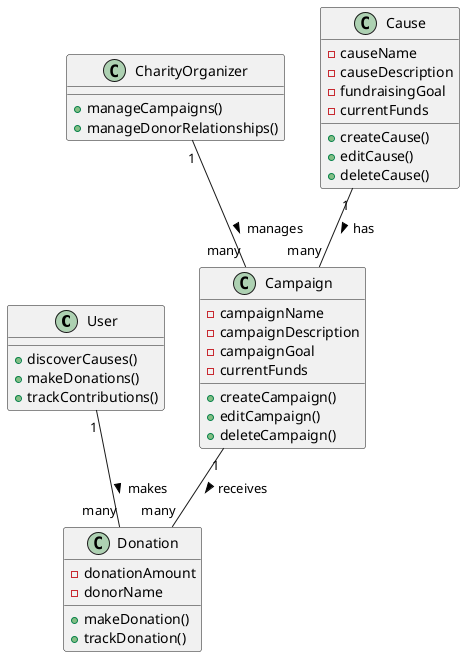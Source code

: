 @startuml
class User {
  +discoverCauses()
  +makeDonations()
  +trackContributions()
}

class CharityOrganizer {
  +manageCampaigns()
  +manageDonorRelationships()
}

class Cause {
  -causeName
  -causeDescription
  -fundraisingGoal
  -currentFunds
  +createCause()
  +editCause()
  +deleteCause()
}

class Campaign {
  -campaignName
  -campaignDescription
  -campaignGoal
  -currentFunds
  +createCampaign()
  +editCampaign()
  +deleteCampaign()
}

class Donation {
  -donationAmount
  -donorName
  +makeDonation()
  +trackDonation()
}

User "1" -- "many" Donation : makes >
CharityOrganizer "1" -- "many" Campaign : manages >
Campaign "1" -- "many" Donation : receives >
Cause "1" -- "many" Campaign : has >
@enduml